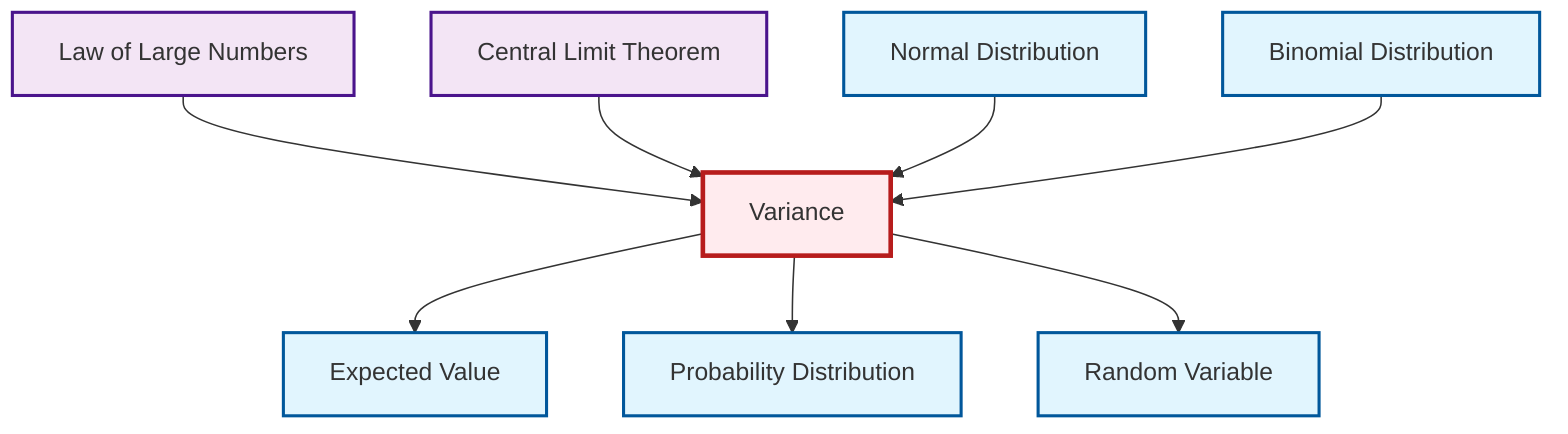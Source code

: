 graph TD
    classDef definition fill:#e1f5fe,stroke:#01579b,stroke-width:2px
    classDef theorem fill:#f3e5f5,stroke:#4a148c,stroke-width:2px
    classDef axiom fill:#fff3e0,stroke:#e65100,stroke-width:2px
    classDef example fill:#e8f5e9,stroke:#1b5e20,stroke-width:2px
    classDef current fill:#ffebee,stroke:#b71c1c,stroke-width:3px
    thm-law-of-large-numbers["Law of Large Numbers"]:::theorem
    def-expectation["Expected Value"]:::definition
    def-binomial-distribution["Binomial Distribution"]:::definition
    def-random-variable["Random Variable"]:::definition
    def-variance["Variance"]:::definition
    def-probability-distribution["Probability Distribution"]:::definition
    def-normal-distribution["Normal Distribution"]:::definition
    thm-central-limit["Central Limit Theorem"]:::theorem
    def-variance --> def-expectation
    thm-law-of-large-numbers --> def-variance
    def-variance --> def-probability-distribution
    def-variance --> def-random-variable
    thm-central-limit --> def-variance
    def-normal-distribution --> def-variance
    def-binomial-distribution --> def-variance
    class def-variance current